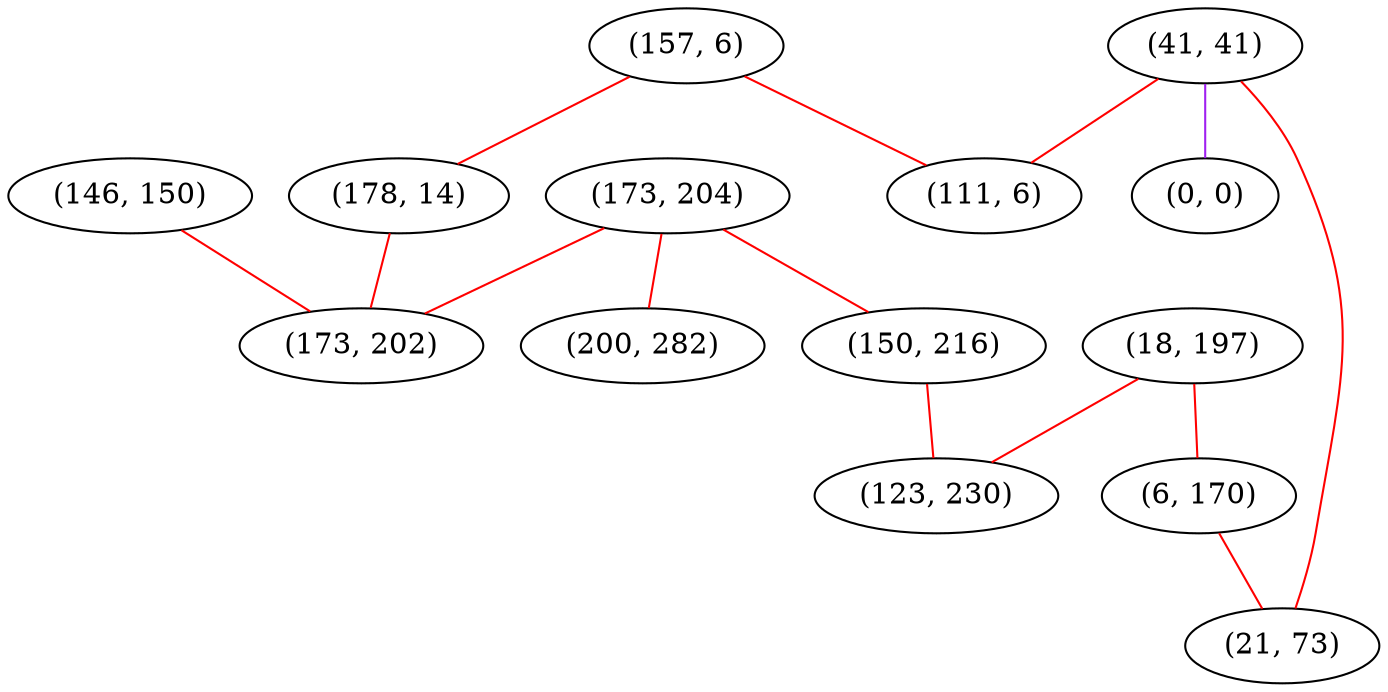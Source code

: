 graph "" {
"(157, 6)";
"(173, 204)";
"(146, 150)";
"(150, 216)";
"(18, 197)";
"(178, 14)";
"(41, 41)";
"(123, 230)";
"(6, 170)";
"(21, 73)";
"(111, 6)";
"(0, 0)";
"(173, 202)";
"(200, 282)";
"(157, 6)" -- "(111, 6)"  [color=red, key=0, weight=1];
"(157, 6)" -- "(178, 14)"  [color=red, key=0, weight=1];
"(173, 204)" -- "(173, 202)"  [color=red, key=0, weight=1];
"(173, 204)" -- "(150, 216)"  [color=red, key=0, weight=1];
"(173, 204)" -- "(200, 282)"  [color=red, key=0, weight=1];
"(146, 150)" -- "(173, 202)"  [color=red, key=0, weight=1];
"(150, 216)" -- "(123, 230)"  [color=red, key=0, weight=1];
"(18, 197)" -- "(6, 170)"  [color=red, key=0, weight=1];
"(18, 197)" -- "(123, 230)"  [color=red, key=0, weight=1];
"(178, 14)" -- "(173, 202)"  [color=red, key=0, weight=1];
"(41, 41)" -- "(21, 73)"  [color=red, key=0, weight=1];
"(41, 41)" -- "(111, 6)"  [color=red, key=0, weight=1];
"(41, 41)" -- "(0, 0)"  [color=purple, key=0, weight=4];
"(6, 170)" -- "(21, 73)"  [color=red, key=0, weight=1];
}
